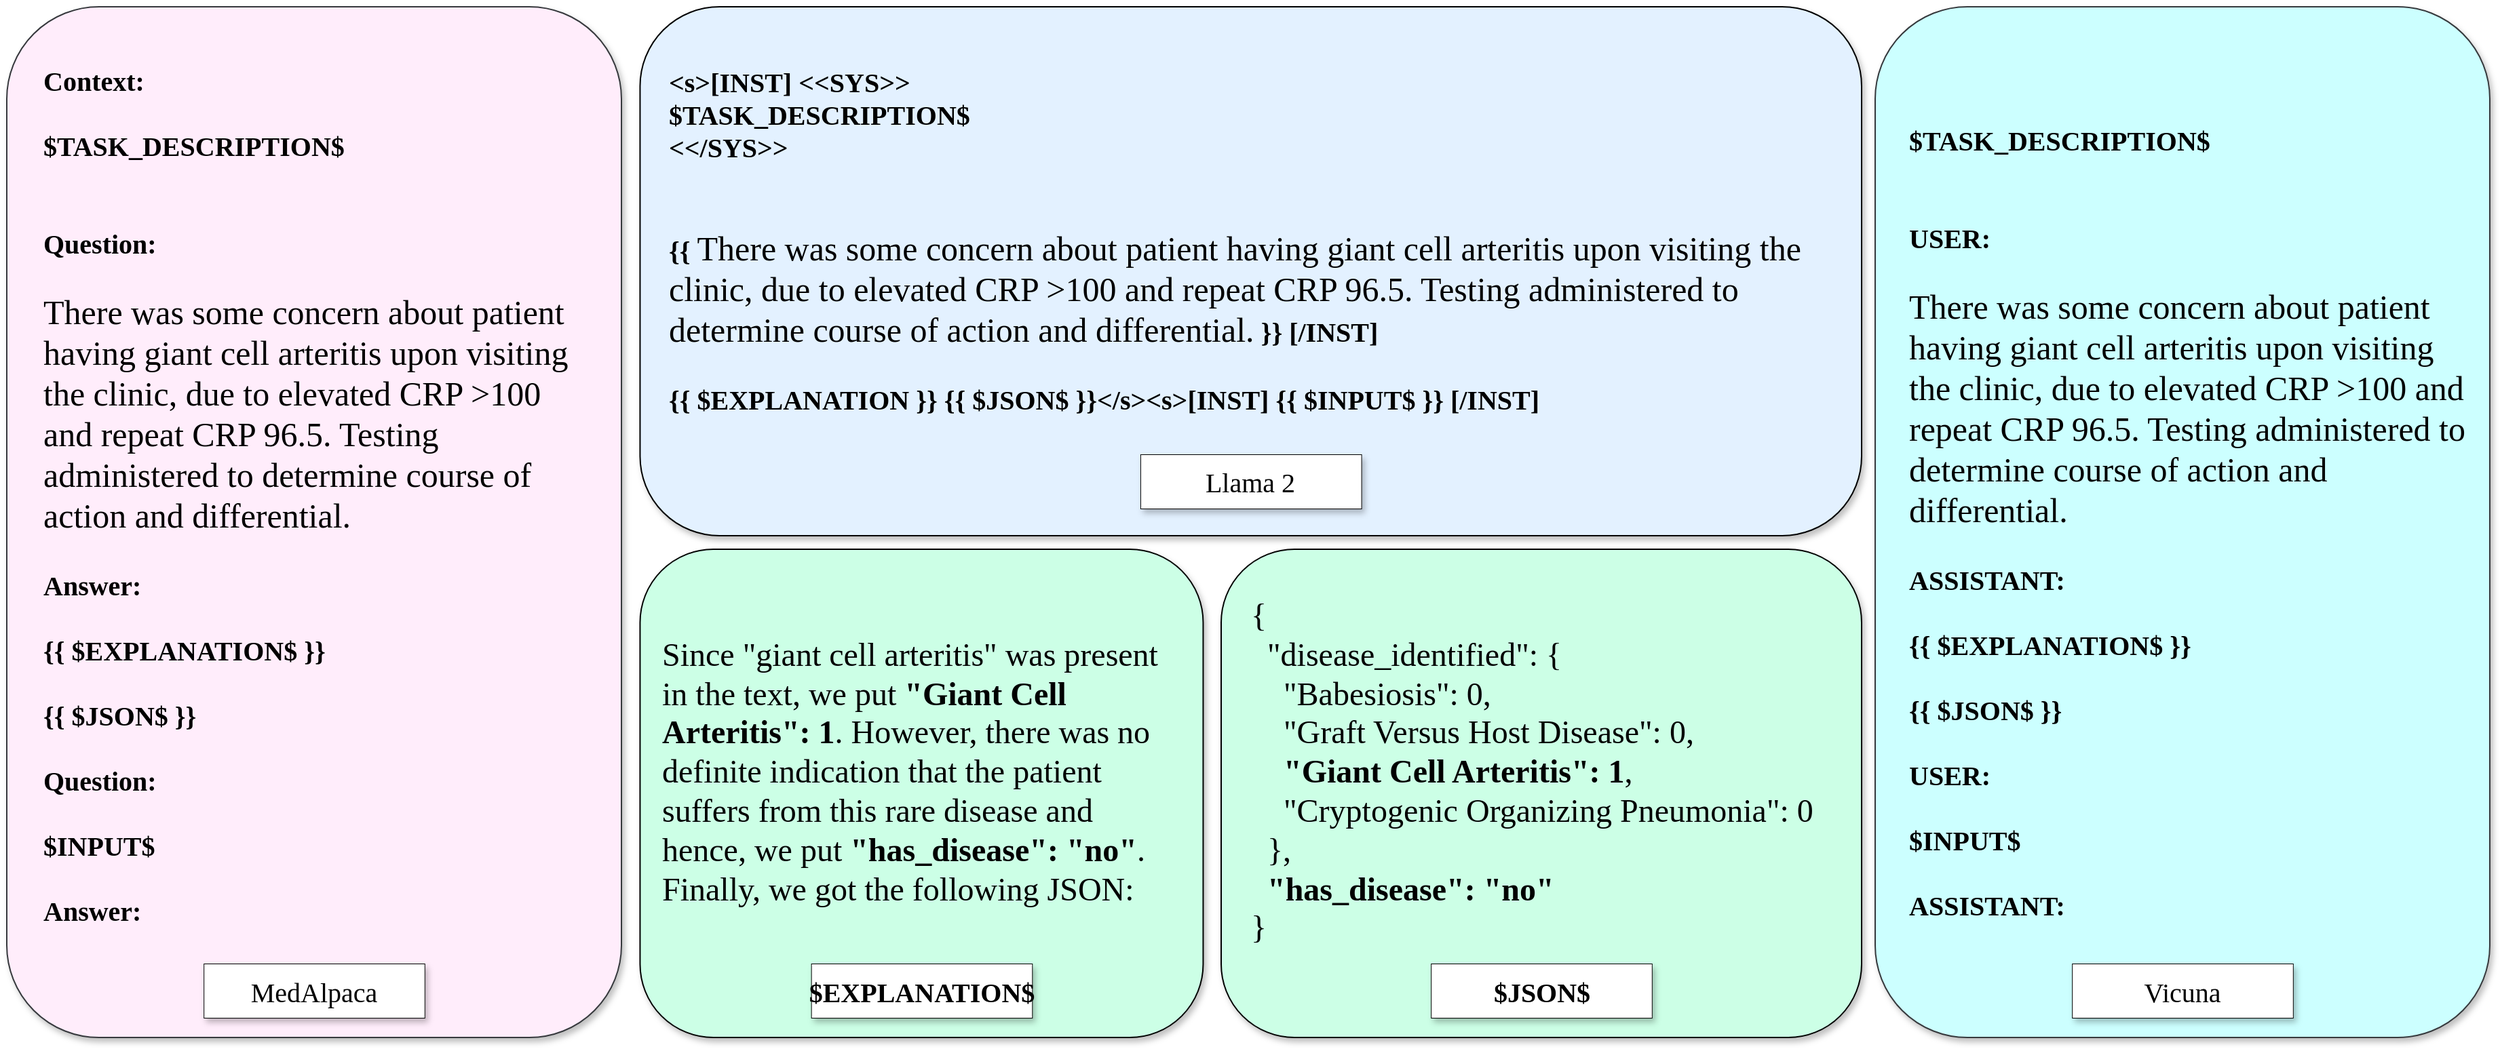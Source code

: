 <mxfile version="21.6.5" type="device">
  <diagram name="Page-1" id="msqjQD5EW5xsd1GT00Ly">
    <mxGraphModel dx="750" dy="1168" grid="1" gridSize="10" guides="1" tooltips="1" connect="1" arrows="1" fold="1" page="1" pageScale="1" pageWidth="850" pageHeight="1100" math="0" shadow="0">
      <root>
        <mxCell id="0" />
        <mxCell id="1" parent="0" />
        <mxCell id="bSWF4oOUkGgmCG99WGxA-21" value="" style="rounded=1;whiteSpace=wrap;html=1;fillColor=#E3F1FF;strokeColor=#000000;shadow=1;" parent="1" vertex="1">
          <mxGeometry x="506.73" y="190" width="900.27" height="390" as="geometry" />
        </mxCell>
        <mxCell id="rUWBt7UCw3pCYNw7IizJ-6" value="" style="rounded=1;whiteSpace=wrap;html=1;fillColor=#CCFFE6;strokeColor=#000000;shadow=1;" parent="1" vertex="1">
          <mxGeometry x="935" y="590" width="472" height="360" as="geometry" />
        </mxCell>
        <mxCell id="rUWBt7UCw3pCYNw7IizJ-8" value="&lt;font style=&quot;font-size: 24px;&quot;&gt;&lt;br&gt;&lt;/font&gt;&lt;font style=&quot;font-size: 24px;&quot; data-font-src=&quot;https://fonts.googleapis.com/css?family=Comic+Neue&quot; face=&quot;Comic Neue&quot;&gt;&lt;div style=&quot;&quot;&gt;&lt;span style=&quot;&quot;&gt;&lt;font style=&quot;font-size: 24px;&quot;&gt;&lt;span&gt;{&lt;/span&gt;&lt;/font&gt;&lt;/span&gt;&lt;/div&gt;&lt;div style=&quot;&quot;&gt;&lt;span style=&quot;&quot;&gt;&lt;font style=&quot;font-size: 24px;&quot;&gt;&lt;span&gt;&amp;nbsp; &quot;disease_identified&quot;: {&lt;/span&gt;&lt;/font&gt;&lt;/span&gt;&lt;/div&gt;&lt;div style=&quot;&quot;&gt;&lt;span style=&quot;&quot;&gt;&lt;font style=&quot;font-size: 24px;&quot;&gt;&lt;span&gt;&amp;nbsp; &amp;nbsp; &quot;Babesiosis&quot;: 0,&lt;/span&gt;&lt;/font&gt;&lt;/span&gt;&lt;/div&gt;&lt;div style=&quot;&quot;&gt;&lt;span style=&quot;&quot;&gt;&lt;font style=&quot;font-size: 24px;&quot;&gt;&amp;nbsp; &amp;nbsp; &quot;Graft Versus Host Disease&quot;: 0,&lt;/font&gt;&lt;/span&gt;&lt;/div&gt;&lt;div style=&quot;&quot;&gt;&lt;span style=&quot;&quot;&gt;&lt;font style=&quot;font-size: 24px;&quot;&gt;&amp;nbsp; &amp;nbsp; &lt;b&gt;&quot;Giant Cell Arteritis&quot;: 1&lt;/b&gt;,&lt;/font&gt;&lt;/span&gt;&lt;/div&gt;&lt;div style=&quot;&quot;&gt;&lt;span style=&quot;&quot;&gt;&lt;font style=&quot;font-size: 24px;&quot;&gt;&lt;span&gt;&amp;nbsp; &amp;nbsp; &quot;Cryptogenic Organizing Pneumonia&quot;: 0&lt;/span&gt;&lt;/font&gt;&lt;/span&gt;&lt;/div&gt;&lt;div style=&quot;&quot;&gt;&lt;span style=&quot;&quot;&gt;&lt;font style=&quot;font-size: 24px;&quot;&gt;&lt;span&gt;&amp;nbsp; },&lt;/span&gt;&lt;/font&gt;&lt;/span&gt;&lt;/div&gt;&lt;div style=&quot;&quot;&gt;&lt;span style=&quot;&quot;&gt;&lt;font style=&quot;font-size: 24px;&quot;&gt;&amp;nbsp; &lt;b&gt;&quot;has_disease&quot;: &quot;no&quot;&lt;/b&gt;&lt;/font&gt;&lt;/span&gt;&lt;/div&gt;&lt;div style=&quot;&quot;&gt;&lt;span style=&quot;&quot;&gt;&lt;font style=&quot;font-size: 24px;&quot;&gt;&lt;span&gt;}&lt;/span&gt;&lt;/font&gt;&lt;/span&gt;&lt;/div&gt;&lt;div style=&quot;&quot;&gt;&lt;br&gt;&lt;/div&gt;&lt;/font&gt;" style="text;html=1;strokeColor=none;fillColor=none;align=left;verticalAlign=middle;whiteSpace=wrap;rounded=0;fontStyle=0" parent="1" vertex="1">
          <mxGeometry x="955.44" y="659.33" width="451.56" height="190" as="geometry" />
        </mxCell>
        <mxCell id="y5pRbIxPTlknYOZb2N6y-3" value="" style="rounded=1;whiteSpace=wrap;html=1;fillColor=#FFEDFB;strokeColor=#36393d;shadow=1;" parent="1" vertex="1">
          <mxGeometry x="40" y="190" width="453" height="760" as="geometry" />
        </mxCell>
        <mxCell id="y5pRbIxPTlknYOZb2N6y-4" value="&lt;font data-font-src=&quot;https://fonts.googleapis.com/css?family=Comic+Neue&quot; face=&quot;Comic Neue&quot; style=&quot;&quot;&gt;&lt;b style=&quot;font-size: 20px; border-color: var(--border-color);&quot;&gt;Context:&lt;br style=&quot;border-color: var(--border-color);&quot;&gt;&lt;br style=&quot;border-color: var(--border-color);&quot;&gt;$TASK_DESCRIPTION$&lt;br style=&quot;border-color: var(--border-color);&quot;&gt;&lt;br style=&quot;border-color: var(--border-color);&quot;&gt;&lt;br style=&quot;border-color: var(--border-color);&quot;&gt;Question:&lt;br style=&quot;border-color: var(--border-color);&quot;&gt;&lt;br style=&quot;border-color: var(--border-color);&quot;&gt;&lt;/b&gt;&lt;font style=&quot;font-size: 25px;&quot;&gt;There was some concern about patient having giant cell arteritis upon visiting the clinic, due to elevated CRP &amp;gt;100 and repeat CRP 96.5. Testing administered to determine course of action and differential.&lt;/font&gt;&lt;br style=&quot;border-color: var(--border-color);&quot;&gt;&lt;span style=&quot;font-size: 20px; border-color: var(--border-color);&quot;&gt;&lt;br style=&quot;border-color: var(--border-color);&quot;&gt;&lt;b&gt;Answer:&lt;/b&gt;&lt;br&gt;&lt;div style=&quot;font-weight: bold; border-color: var(--border-color);&quot;&gt;&lt;br&gt;&lt;/div&gt;&lt;div style=&quot;border-color: var(--border-color);&quot;&gt;&lt;b&gt;{{ $EXPLANATION$ }}&lt;/b&gt;&lt;br&gt;&lt;br&gt;&lt;b&gt;{{ $JSON$ }}&lt;/b&gt;&lt;br&gt;&lt;/div&gt;&lt;div style=&quot;font-weight: bold; border-color: var(--border-color);&quot;&gt;&lt;br style=&quot;border-color: var(--border-color);&quot;&gt;&lt;/div&gt;&lt;div style=&quot;font-weight: bold; border-color: var(--border-color);&quot;&gt;Question:&lt;br style=&quot;border-color: var(--border-color);&quot;&gt;&lt;br style=&quot;border-color: var(--border-color);&quot;&gt;$INPUT$&lt;/div&gt;&lt;div style=&quot;font-weight: bold; border-color: var(--border-color);&quot;&gt;&lt;br style=&quot;border-color: var(--border-color);&quot;&gt;&lt;/div&gt;&lt;div style=&quot;font-weight: bold; border-color: var(--border-color);&quot;&gt;Answer:&lt;/div&gt;&lt;/span&gt;&lt;/font&gt;" style="text;html=1;strokeColor=none;fillColor=none;align=left;verticalAlign=middle;whiteSpace=wrap;rounded=0;" parent="1" vertex="1">
          <mxGeometry x="65.23" y="248.0" width="402.54" height="603.83" as="geometry" />
        </mxCell>
        <mxCell id="y5pRbIxPTlknYOZb2N6y-18" value="&lt;font style=&quot;&quot; data-font-src=&quot;https://fonts.googleapis.com/css?family=Comic+Neue&quot; face=&quot;Comic Neue&quot;&gt;&lt;b style=&quot;font-size: 20px;&quot;&gt;&amp;lt;s&amp;gt;[INST] &amp;lt;&amp;lt;SYS&amp;gt;&amp;gt;&lt;br&gt;$TASK_DESCRIPTION$&lt;br&gt;&amp;lt;&amp;lt;/SYS&amp;gt;&amp;gt;&lt;br&gt;&lt;br&gt;&lt;br&gt;{{ &lt;/b&gt;&lt;font style=&quot;font-size: 25px;&quot;&gt;There was some concern about patient having giant cell arteritis upon visiting the clinic, due to elevated CRP &amp;gt;100 and repeat CRP 96.5. Testing administered to determine course of action and differential.&lt;/font&gt;&lt;b style=&quot;font-size: 20px;&quot;&gt; }} [/INST]&lt;br&gt;&lt;br&gt;&lt;div style=&quot;&quot;&gt;{{ $EXPLANATION }} {{ $JSON$ }}&lt;span style=&quot;background-color: initial;&quot;&gt;&amp;lt;/s&amp;gt;&lt;/span&gt;&lt;span style=&quot;background-color: initial;&quot;&gt;&amp;lt;s&amp;gt;[INST]&amp;nbsp;&lt;/span&gt;&lt;span style=&quot;background-color: initial;&quot;&gt;{{ $INPUT$ }}&amp;nbsp;&lt;/span&gt;&lt;span style=&quot;background-color: initial;&quot;&gt;[/INST]&lt;/span&gt;&lt;/div&gt;&lt;/b&gt;&lt;/font&gt;" style="text;html=1;strokeColor=none;fillColor=none;align=left;verticalAlign=middle;whiteSpace=wrap;rounded=0;" parent="1" vertex="1">
          <mxGeometry x="526.09" y="240" width="861.56" height="243.83" as="geometry" />
        </mxCell>
        <mxCell id="u-sZ5yEqX9RyJvwkbQ8Q-2" value="&lt;font style=&quot;font-size: 20px;&quot; face=&quot;Comic Neue&quot;&gt;Llama 2&lt;/font&gt;" style="rounded=0;whiteSpace=wrap;html=1;strokeWidth=0.5;shadow=1;fontStyle=0" parent="1" vertex="1">
          <mxGeometry x="875.46" y="520" width="162.82" height="40" as="geometry" />
        </mxCell>
        <mxCell id="u-sZ5yEqX9RyJvwkbQ8Q-8" value="&lt;font style=&quot;font-size: 20px;&quot; face=&quot;Comic Neue&quot;&gt;$JSON$&lt;/font&gt;" style="rounded=0;whiteSpace=wrap;html=1;strokeWidth=0.5;shadow=1;fontStyle=1" parent="1" vertex="1">
          <mxGeometry x="1089.59" y="895.5" width="162.82" height="40" as="geometry" />
        </mxCell>
        <mxCell id="u-sZ5yEqX9RyJvwkbQ8Q-9" value="&lt;font style=&quot;font-size: 20px;&quot; face=&quot;Comic Neue&quot;&gt;MedAlpaca&lt;/font&gt;" style="rounded=0;whiteSpace=wrap;html=1;strokeWidth=0.5;shadow=1;fontStyle=0" parent="1" vertex="1">
          <mxGeometry x="185.09" y="895.5" width="162.82" height="40" as="geometry" />
        </mxCell>
        <mxCell id="68NdrM7NPte8uFMJAa29-4" value="" style="rounded=1;whiteSpace=wrap;html=1;fillColor=#CCFFFF;strokeColor=#36393d;shadow=1;" parent="1" vertex="1">
          <mxGeometry x="1417" y="190" width="453" height="760" as="geometry" />
        </mxCell>
        <mxCell id="68NdrM7NPte8uFMJAa29-6" value="&lt;font style=&quot;font-size: 20px;&quot; face=&quot;Comic Neue&quot;&gt;Vicuna&lt;/font&gt;" style="rounded=0;whiteSpace=wrap;html=1;strokeWidth=0.5;shadow=1;fontStyle=0" parent="1" vertex="1">
          <mxGeometry x="1562.09" y="895.5" width="162.82" height="40" as="geometry" />
        </mxCell>
        <mxCell id="68NdrM7NPte8uFMJAa29-7" value="&lt;font style=&quot;&quot; data-font-src=&quot;https://fonts.googleapis.com/css?family=Comic+Neue&quot; face=&quot;Comic Neue&quot;&gt;&lt;b style=&quot;font-size: 20px;&quot;&gt;$TASK_DESCRIPTION$&lt;br&gt;&lt;br&gt;&lt;br&gt;USER:&lt;br&gt;&lt;br&gt;&lt;/b&gt;&lt;font style=&quot;font-size: 25px;&quot;&gt;There was some concern about patient having giant cell arteritis upon visiting the clinic, due to elevated CRP &amp;gt;100 and repeat CRP 96.5. Testing administered to determine course of action and differential.&lt;/font&gt;&lt;br&gt;&lt;b style=&quot;font-size: 20px;&quot;&gt;&lt;br&gt;ASSISTANT:&lt;br&gt;&lt;br&gt;{{ $EXPLANATION$ }}&lt;br&gt;&lt;br&gt;&lt;div style=&quot;&quot;&gt;{{ $JSON$ }}&lt;/div&gt;&lt;div style=&quot;&quot;&gt;&lt;br&gt;&lt;/div&gt;&lt;div style=&quot;&quot;&gt;USER:&lt;br&gt;&lt;br&gt;$INPUT$&lt;/div&gt;&lt;div style=&quot;&quot;&gt;&lt;br&gt;&lt;/div&gt;&lt;div style=&quot;&quot;&gt;ASSISTANT:&lt;/div&gt;&lt;/b&gt;&lt;/font&gt;" style="text;html=1;strokeColor=none;fillColor=none;align=left;verticalAlign=middle;whiteSpace=wrap;rounded=0;" parent="1" vertex="1">
          <mxGeometry x="1440" y="448.08" width="417.03" height="243.83" as="geometry" />
        </mxCell>
        <mxCell id="68NdrM7NPte8uFMJAa29-8" value="" style="rounded=1;whiteSpace=wrap;html=1;fillColor=#CCFFE6;strokeColor=#000000;shadow=1;" parent="1" vertex="1">
          <mxGeometry x="506.73" y="590" width="415" height="360" as="geometry" />
        </mxCell>
        <mxCell id="68NdrM7NPte8uFMJAa29-10" value="&lt;font style=&quot;font-size: 20px;&quot; face=&quot;Comic Neue&quot;&gt;$EXPLANATION$&lt;/font&gt;" style="rounded=0;whiteSpace=wrap;html=1;strokeWidth=0.5;shadow=1;fontStyle=1" parent="1" vertex="1">
          <mxGeometry x="632.82" y="895.5" width="162.82" height="40" as="geometry" />
        </mxCell>
        <mxCell id="68NdrM7NPte8uFMJAa29-11" value="&lt;font style=&quot;font-size: 24px;&quot;&gt;&lt;span style=&quot;font-family: &amp;quot;Comic Neue&amp;quot;; background-color: initial;&quot;&gt;Since &quot;giant cell arteritis&quot; was present in the text, we put&amp;nbsp;&lt;/span&gt;&lt;b style=&quot;font-family: &amp;quot;Comic Neue&amp;quot;; background-color: initial;&quot;&gt;&quot;Giant Cell Arteritis&quot;: 1&lt;/b&gt;&lt;span style=&quot;font-family: &amp;quot;Comic Neue&amp;quot;; background-color: initial;&quot;&gt;. However, there was no definite indication that the patient suffers from this rare disease and hence, we put &lt;/span&gt;&lt;b style=&quot;font-family: &amp;quot;Comic Neue&amp;quot;; background-color: initial;&quot;&gt;&quot;has_disease&quot;: &quot;no&quot;&lt;/b&gt;&lt;span style=&quot;font-family: &amp;quot;Comic Neue&amp;quot;; background-color: initial;&quot;&gt;. Finally, we&lt;/span&gt;&lt;span style=&quot;font-family: &amp;quot;Comic Neue&amp;quot;; background-color: initial;&quot;&gt;&amp;nbsp;got the following JSON:&lt;/span&gt;&lt;/font&gt;&lt;font data-font-src=&quot;https://fonts.googleapis.com/css?family=Comic+Neue&quot; face=&quot;Comic Neue&quot; style=&quot;font-size: 20px;&quot;&gt;&lt;span style=&quot;border-color: var(--border-color);&quot;&gt;&lt;br&gt;&lt;/span&gt;&lt;/font&gt;" style="text;html=1;strokeColor=none;fillColor=none;align=left;verticalAlign=middle;whiteSpace=wrap;rounded=0;" parent="1" vertex="1">
          <mxGeometry x="521.35" y="632.41" width="385" height="243.83" as="geometry" />
        </mxCell>
      </root>
    </mxGraphModel>
  </diagram>
</mxfile>
